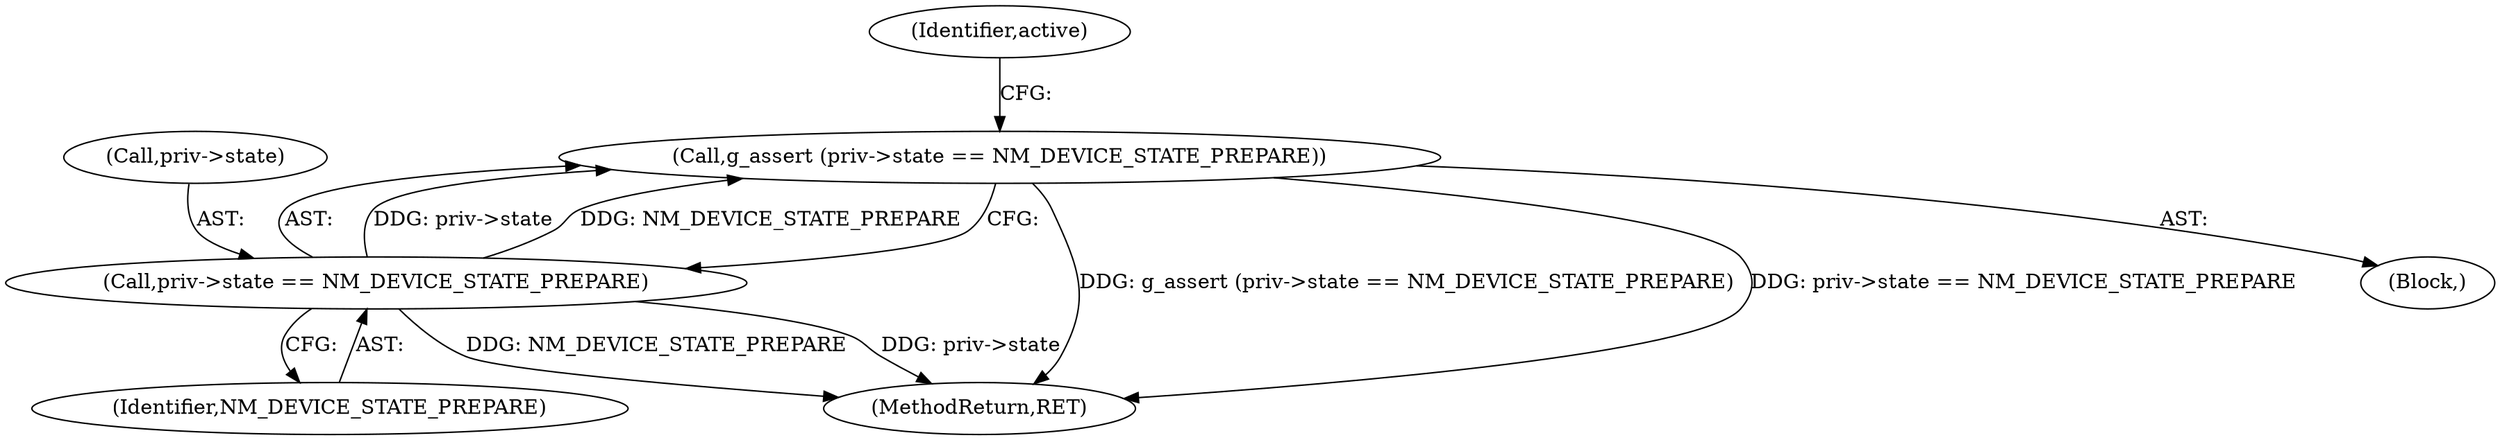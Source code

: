 digraph "0_NetworkManager_d5fc88e573fa58b93034b04d35a2454f5d28cad9@API" {
"1003540" [label="(Call,g_assert (priv->state == NM_DEVICE_STATE_PREPARE))"];
"1003541" [label="(Call,priv->state == NM_DEVICE_STATE_PREPARE)"];
"1003541" [label="(Call,priv->state == NM_DEVICE_STATE_PREPARE)"];
"1003542" [label="(Call,priv->state)"];
"1007368" [label="(MethodReturn,RET)"];
"1003548" [label="(Identifier,active)"];
"1003533" [label="(Block,)"];
"1003540" [label="(Call,g_assert (priv->state == NM_DEVICE_STATE_PREPARE))"];
"1003545" [label="(Identifier,NM_DEVICE_STATE_PREPARE)"];
"1003540" -> "1003533"  [label="AST: "];
"1003540" -> "1003541"  [label="CFG: "];
"1003541" -> "1003540"  [label="AST: "];
"1003548" -> "1003540"  [label="CFG: "];
"1003540" -> "1007368"  [label="DDG: g_assert (priv->state == NM_DEVICE_STATE_PREPARE)"];
"1003540" -> "1007368"  [label="DDG: priv->state == NM_DEVICE_STATE_PREPARE"];
"1003541" -> "1003540"  [label="DDG: priv->state"];
"1003541" -> "1003540"  [label="DDG: NM_DEVICE_STATE_PREPARE"];
"1003541" -> "1003545"  [label="CFG: "];
"1003542" -> "1003541"  [label="AST: "];
"1003545" -> "1003541"  [label="AST: "];
"1003541" -> "1007368"  [label="DDG: NM_DEVICE_STATE_PREPARE"];
"1003541" -> "1007368"  [label="DDG: priv->state"];
}
